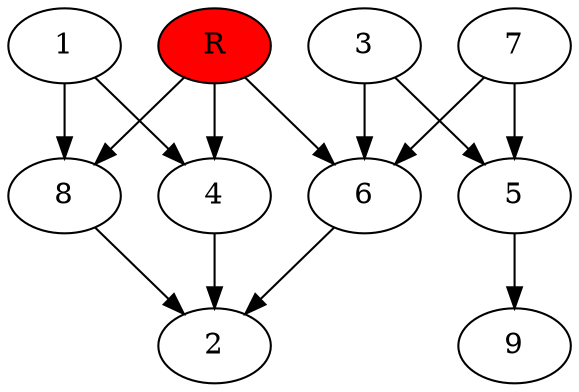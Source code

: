 digraph prb4046 {
	1
	2
	3
	4
	5
	6
	7
	8
	R [fillcolor="#ff0000" style=filled]
	1 -> 4
	1 -> 8
	3 -> 5
	3 -> 6
	4 -> 2
	5 -> 9
	6 -> 2
	7 -> 5
	7 -> 6
	8 -> 2
	R -> 4
	R -> 6
	R -> 8
}
